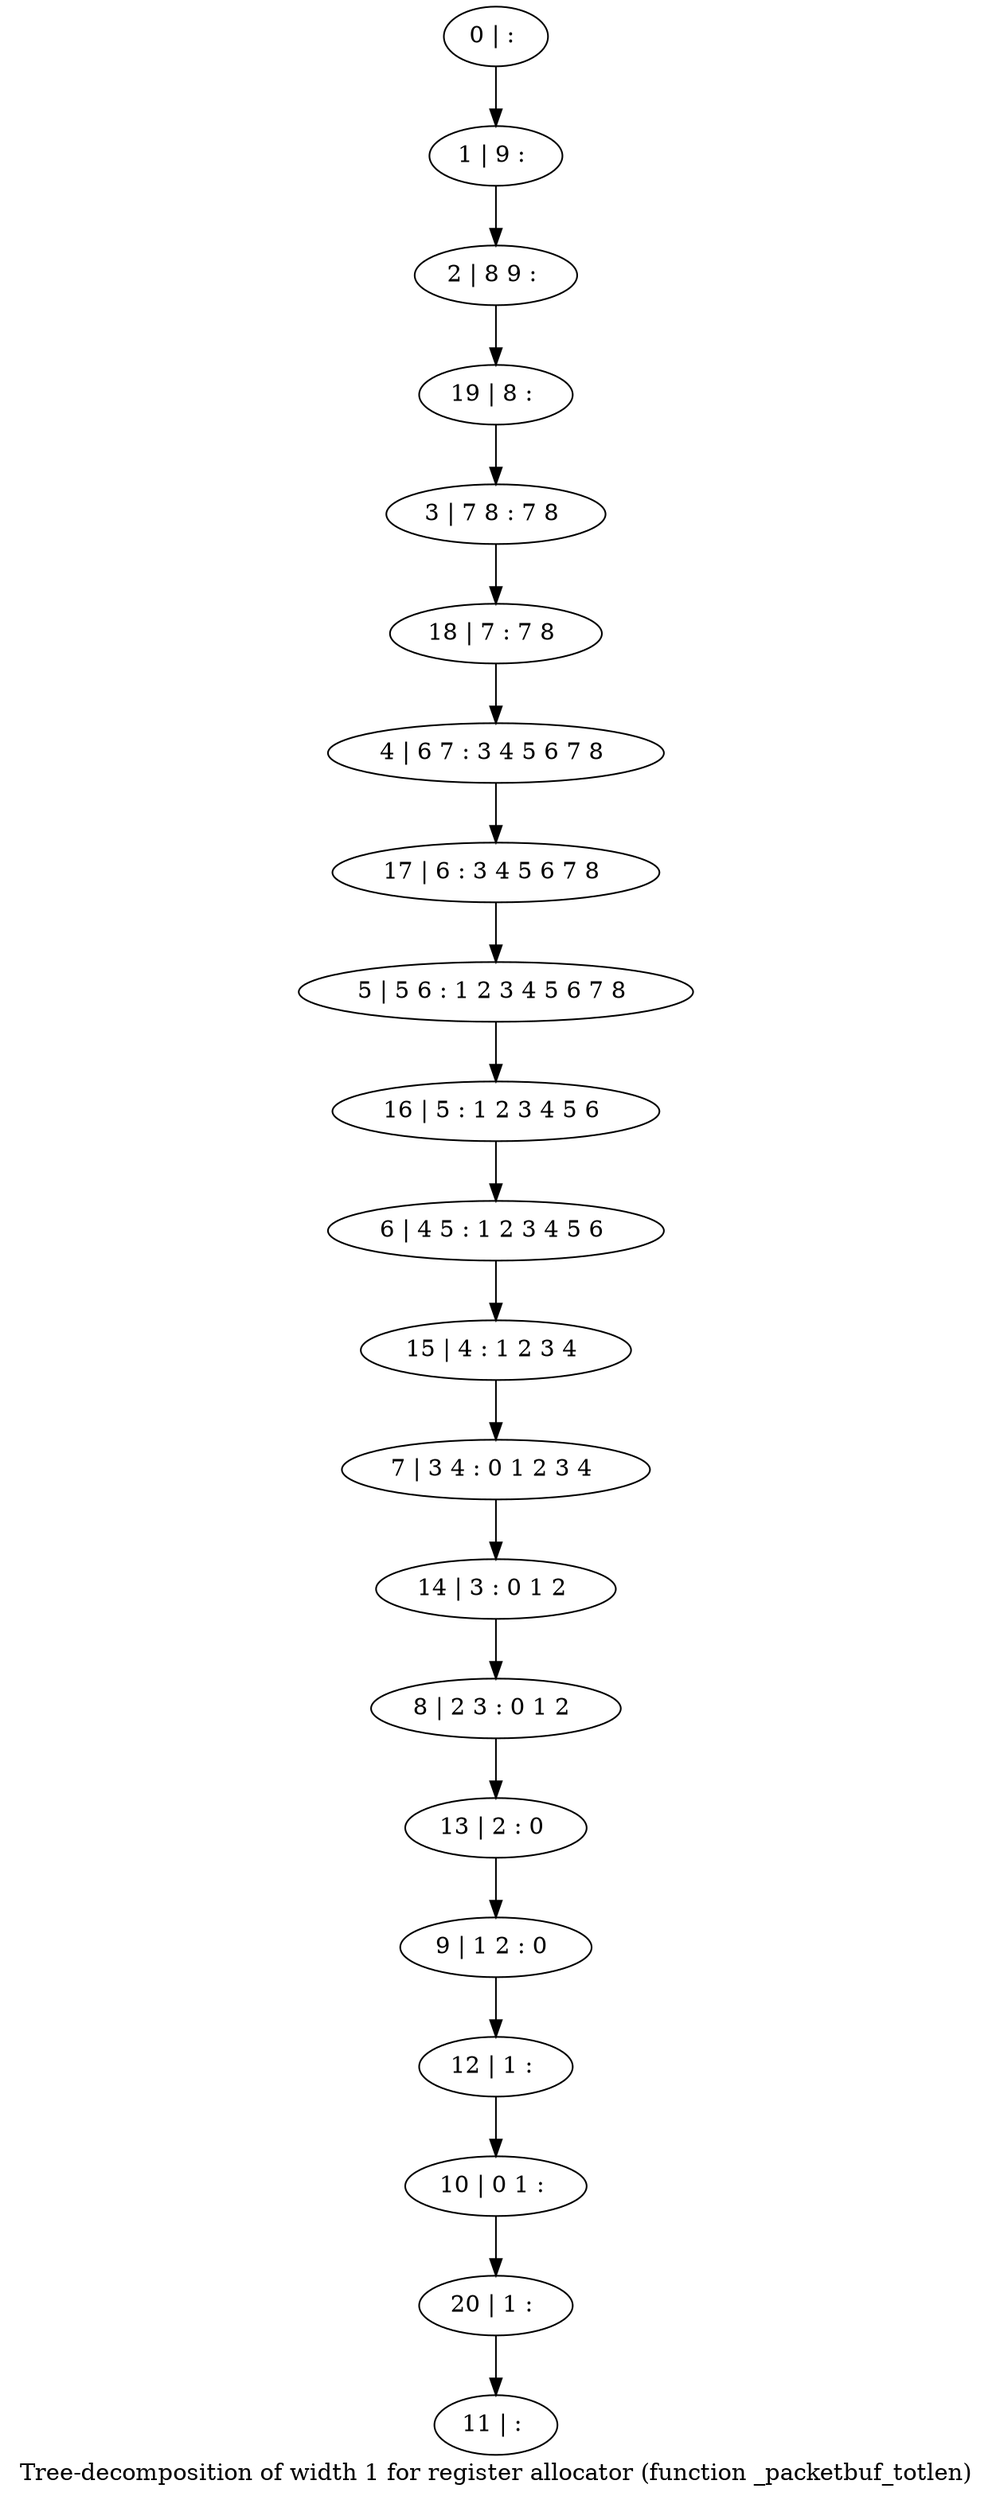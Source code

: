digraph G {
graph [label="Tree-decomposition of width 1 for register allocator (function _packetbuf_totlen)"]
0[label="0 | : "];
1[label="1 | 9 : "];
2[label="2 | 8 9 : "];
3[label="3 | 7 8 : 7 8 "];
4[label="4 | 6 7 : 3 4 5 6 7 8 "];
5[label="5 | 5 6 : 1 2 3 4 5 6 7 8 "];
6[label="6 | 4 5 : 1 2 3 4 5 6 "];
7[label="7 | 3 4 : 0 1 2 3 4 "];
8[label="8 | 2 3 : 0 1 2 "];
9[label="9 | 1 2 : 0 "];
10[label="10 | 0 1 : "];
11[label="11 | : "];
12[label="12 | 1 : "];
13[label="13 | 2 : 0 "];
14[label="14 | 3 : 0 1 2 "];
15[label="15 | 4 : 1 2 3 4 "];
16[label="16 | 5 : 1 2 3 4 5 6 "];
17[label="17 | 6 : 3 4 5 6 7 8 "];
18[label="18 | 7 : 7 8 "];
19[label="19 | 8 : "];
20[label="20 | 1 : "];
0->1 ;
1->2 ;
12->10 ;
9->12 ;
13->9 ;
8->13 ;
14->8 ;
7->14 ;
15->7 ;
6->15 ;
16->6 ;
5->16 ;
17->5 ;
4->17 ;
18->4 ;
3->18 ;
19->3 ;
2->19 ;
20->11 ;
10->20 ;
}
